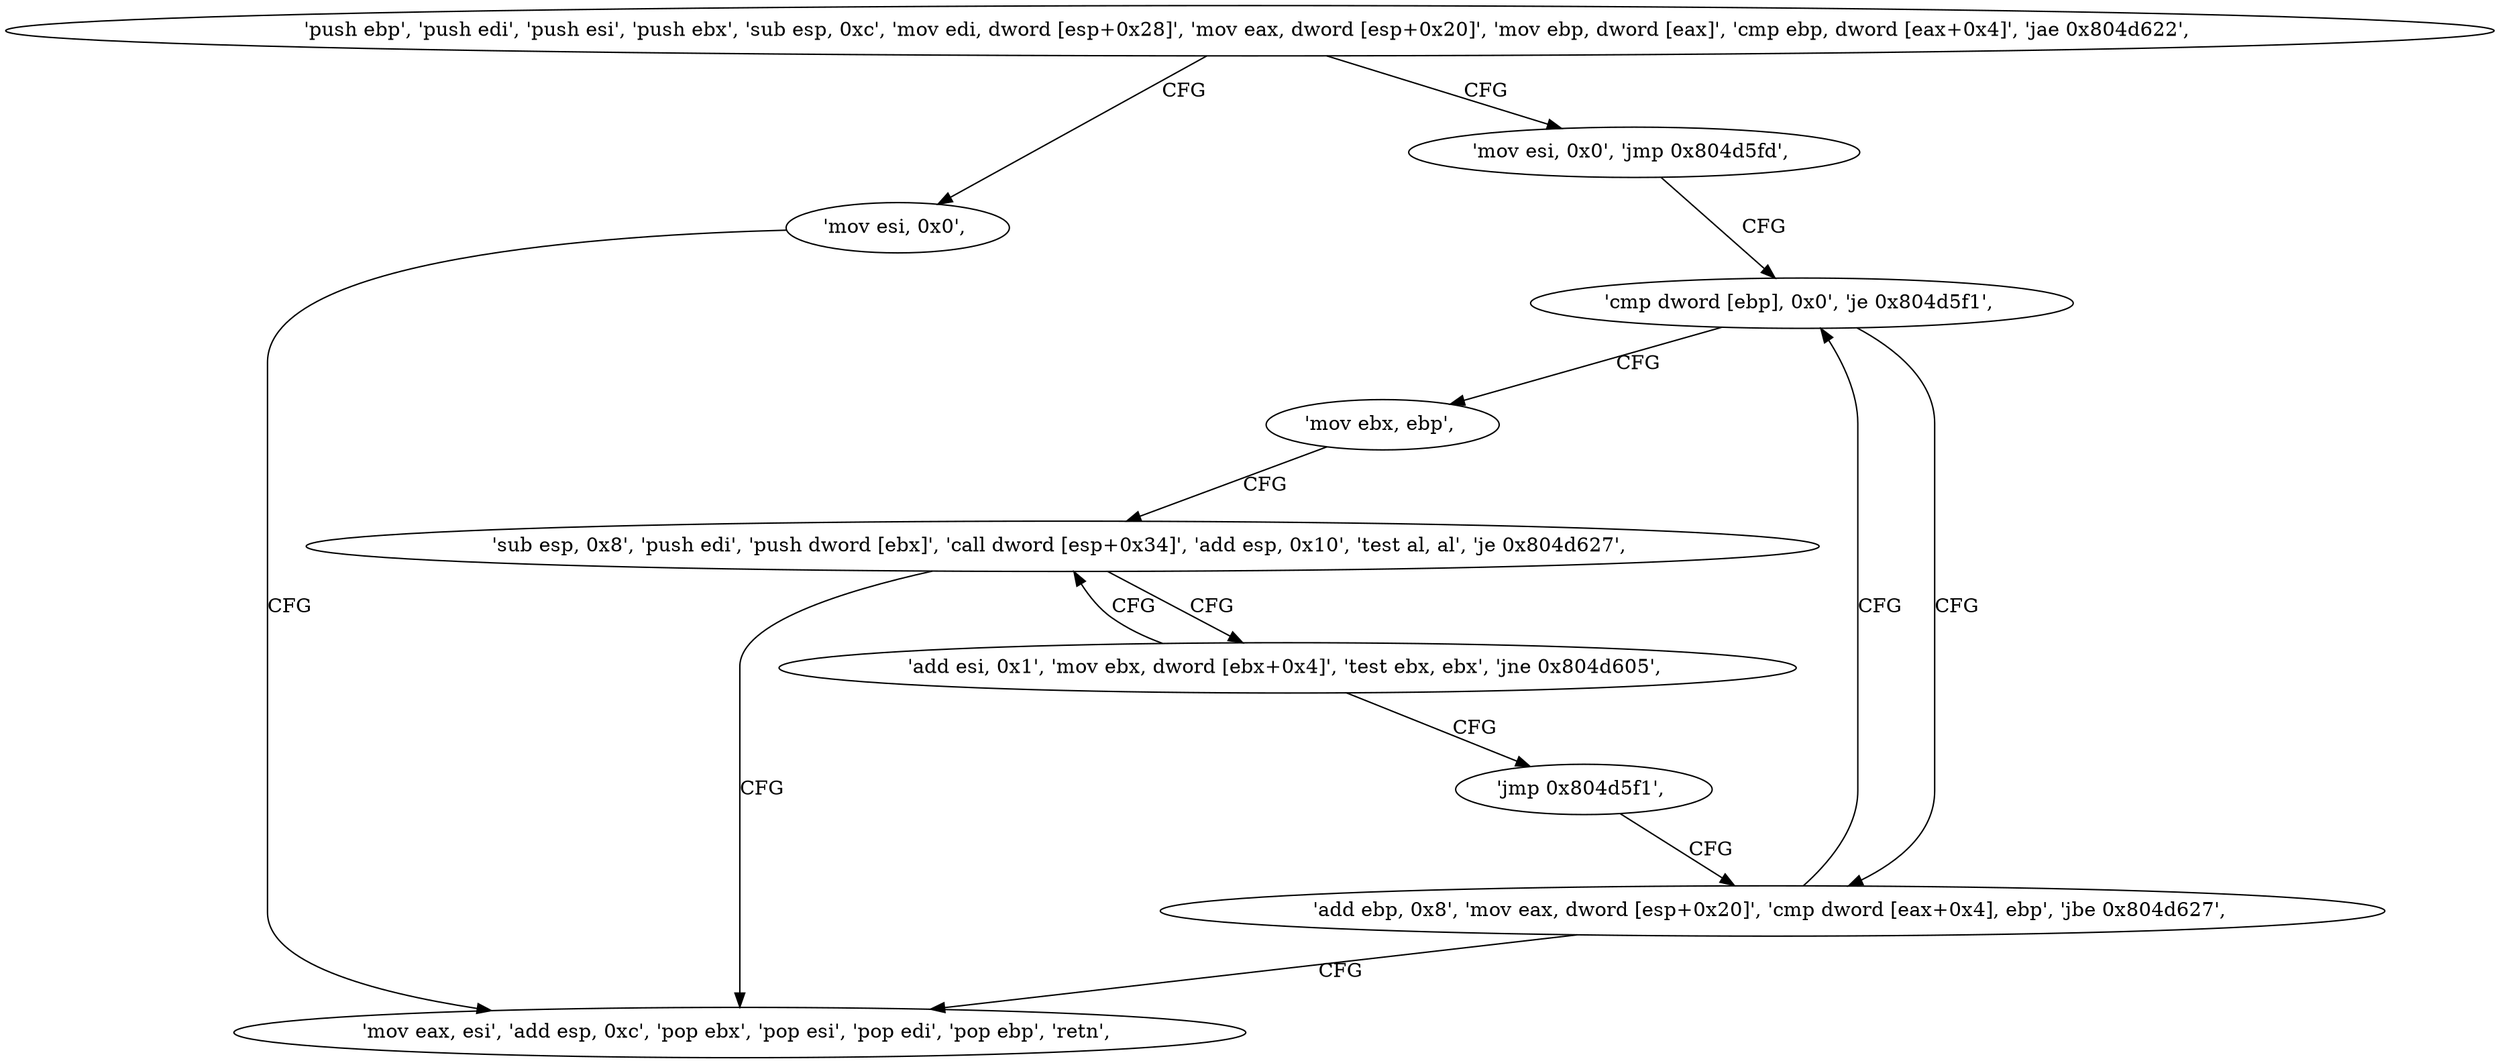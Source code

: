 digraph "func" {
"134534612" [label = "'push ebp', 'push edi', 'push esi', 'push ebx', 'sub esp, 0xc', 'mov edi, dword [esp+0x28]', 'mov eax, dword [esp+0x20]', 'mov ebp, dword [eax]', 'cmp ebp, dword [eax+0x4]', 'jae 0x804d622', " ]
"134534690" [label = "'mov esi, 0x0', " ]
"134534634" [label = "'mov esi, 0x0', 'jmp 0x804d5fd', " ]
"134534695" [label = "'mov eax, esi', 'add esp, 0xc', 'pop ebx', 'pop esi', 'pop edi', 'pop ebp', 'retn', " ]
"134534653" [label = "'cmp dword [ebp], 0x0', 'je 0x804d5f1', " ]
"134534641" [label = "'add ebp, 0x8', 'mov eax, dword [esp+0x20]', 'cmp dword [eax+0x4], ebp', 'jbe 0x804d627', " ]
"134534659" [label = "'mov ebx, ebp', " ]
"134534661" [label = "'sub esp, 0x8', 'push edi', 'push dword [ebx]', 'call dword [esp+0x34]', 'add esp, 0x10', 'test al, al', 'je 0x804d627', " ]
"134534678" [label = "'add esi, 0x1', 'mov ebx, dword [ebx+0x4]', 'test ebx, ebx', 'jne 0x804d605', " ]
"134534688" [label = "'jmp 0x804d5f1', " ]
"134534612" -> "134534690" [ label = "CFG" ]
"134534612" -> "134534634" [ label = "CFG" ]
"134534690" -> "134534695" [ label = "CFG" ]
"134534634" -> "134534653" [ label = "CFG" ]
"134534653" -> "134534641" [ label = "CFG" ]
"134534653" -> "134534659" [ label = "CFG" ]
"134534641" -> "134534695" [ label = "CFG" ]
"134534641" -> "134534653" [ label = "CFG" ]
"134534659" -> "134534661" [ label = "CFG" ]
"134534661" -> "134534695" [ label = "CFG" ]
"134534661" -> "134534678" [ label = "CFG" ]
"134534678" -> "134534661" [ label = "CFG" ]
"134534678" -> "134534688" [ label = "CFG" ]
"134534688" -> "134534641" [ label = "CFG" ]
}
